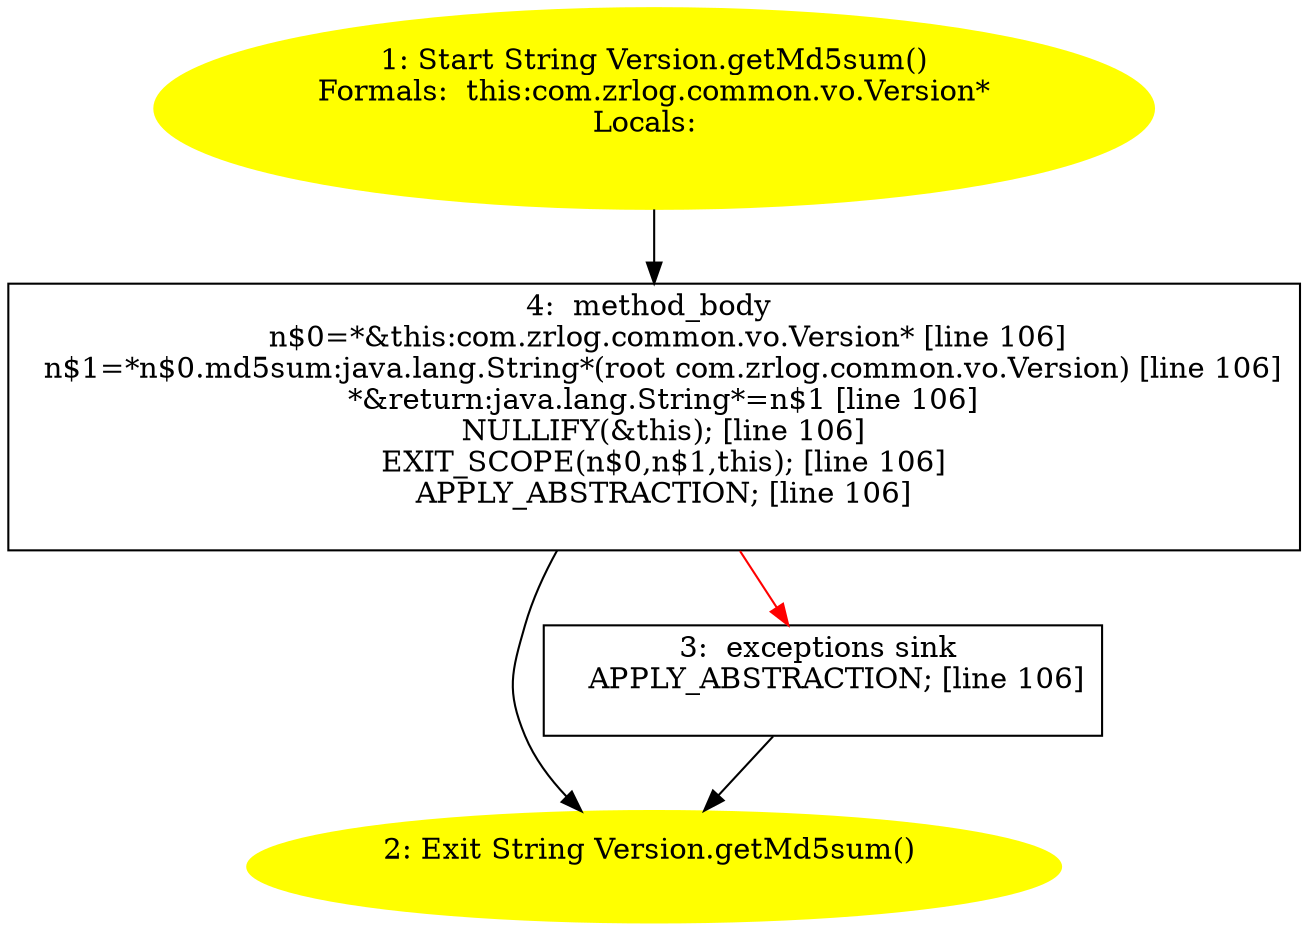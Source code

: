 /* @generated */
digraph cfg {
"com.zrlog.common.vo.Version.getMd5sum():java.lang.String.21089cb5bcd859e812594f2e3503d8cc_1" [label="1: Start String Version.getMd5sum()\nFormals:  this:com.zrlog.common.vo.Version*\nLocals:  \n  " color=yellow style=filled]
	

	 "com.zrlog.common.vo.Version.getMd5sum():java.lang.String.21089cb5bcd859e812594f2e3503d8cc_1" -> "com.zrlog.common.vo.Version.getMd5sum():java.lang.String.21089cb5bcd859e812594f2e3503d8cc_4" ;
"com.zrlog.common.vo.Version.getMd5sum():java.lang.String.21089cb5bcd859e812594f2e3503d8cc_2" [label="2: Exit String Version.getMd5sum() \n  " color=yellow style=filled]
	

"com.zrlog.common.vo.Version.getMd5sum():java.lang.String.21089cb5bcd859e812594f2e3503d8cc_3" [label="3:  exceptions sink \n   APPLY_ABSTRACTION; [line 106]\n " shape="box"]
	

	 "com.zrlog.common.vo.Version.getMd5sum():java.lang.String.21089cb5bcd859e812594f2e3503d8cc_3" -> "com.zrlog.common.vo.Version.getMd5sum():java.lang.String.21089cb5bcd859e812594f2e3503d8cc_2" ;
"com.zrlog.common.vo.Version.getMd5sum():java.lang.String.21089cb5bcd859e812594f2e3503d8cc_4" [label="4:  method_body \n   n$0=*&this:com.zrlog.common.vo.Version* [line 106]\n  n$1=*n$0.md5sum:java.lang.String*(root com.zrlog.common.vo.Version) [line 106]\n  *&return:java.lang.String*=n$1 [line 106]\n  NULLIFY(&this); [line 106]\n  EXIT_SCOPE(n$0,n$1,this); [line 106]\n  APPLY_ABSTRACTION; [line 106]\n " shape="box"]
	

	 "com.zrlog.common.vo.Version.getMd5sum():java.lang.String.21089cb5bcd859e812594f2e3503d8cc_4" -> "com.zrlog.common.vo.Version.getMd5sum():java.lang.String.21089cb5bcd859e812594f2e3503d8cc_2" ;
	 "com.zrlog.common.vo.Version.getMd5sum():java.lang.String.21089cb5bcd859e812594f2e3503d8cc_4" -> "com.zrlog.common.vo.Version.getMd5sum():java.lang.String.21089cb5bcd859e812594f2e3503d8cc_3" [color="red" ];
}
